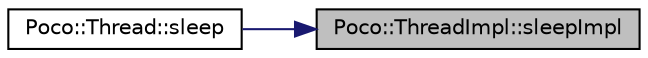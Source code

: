 digraph "Poco::ThreadImpl::sleepImpl"
{
 // LATEX_PDF_SIZE
  edge [fontname="Helvetica",fontsize="10",labelfontname="Helvetica",labelfontsize="10"];
  node [fontname="Helvetica",fontsize="10",shape=record];
  rankdir="RL";
  Node1 [label="Poco::ThreadImpl::sleepImpl",height=0.2,width=0.4,color="black", fillcolor="grey75", style="filled", fontcolor="black",tooltip=" "];
  Node1 -> Node2 [dir="back",color="midnightblue",fontsize="10",style="solid"];
  Node2 [label="Poco::Thread::sleep",height=0.2,width=0.4,color="black", fillcolor="white", style="filled",URL="$classPoco_1_1Thread.html#aaa3d7740f70533cb058483fcaedd9cf7",tooltip=" "];
}
